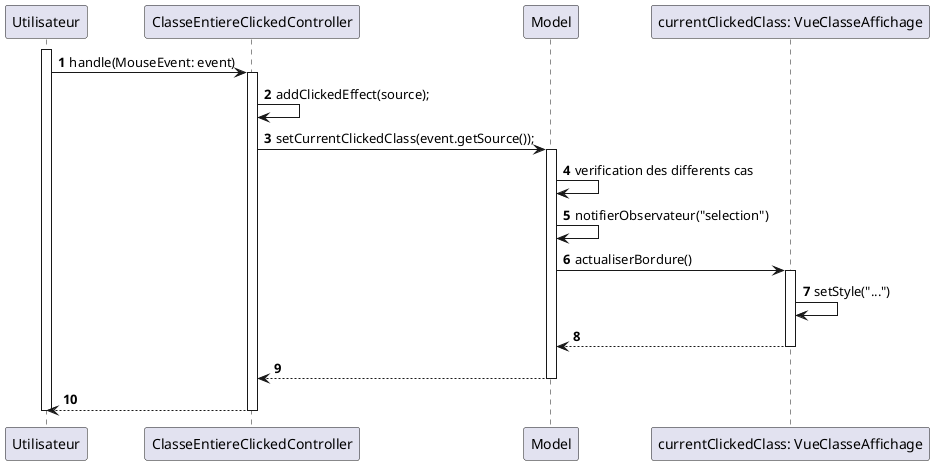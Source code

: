 @startuml

autonumber

participant "Utilisateur" as user
participant ClasseEntiereClickedController as controller
participant Model as model
participant "currentClickedClass: VueClasseAffichage" as classe

activate user
user -> controller : handle(MouseEvent: event)
activate controller
controller -> controller : addClickedEffect(source);
controller -> model : setCurrentClickedClass(event.getSource());
activate model
model -> model : verification des differents cas
model -> model : notifierObservateur("selection")

model -> classe : actualiserBordure()
activate classe
classe -> classe : setStyle("...")


classe --> model
deactivate classe

model --> controller :
deactivate model
controller --> user
deactivate controller
deactivate user


@enduml